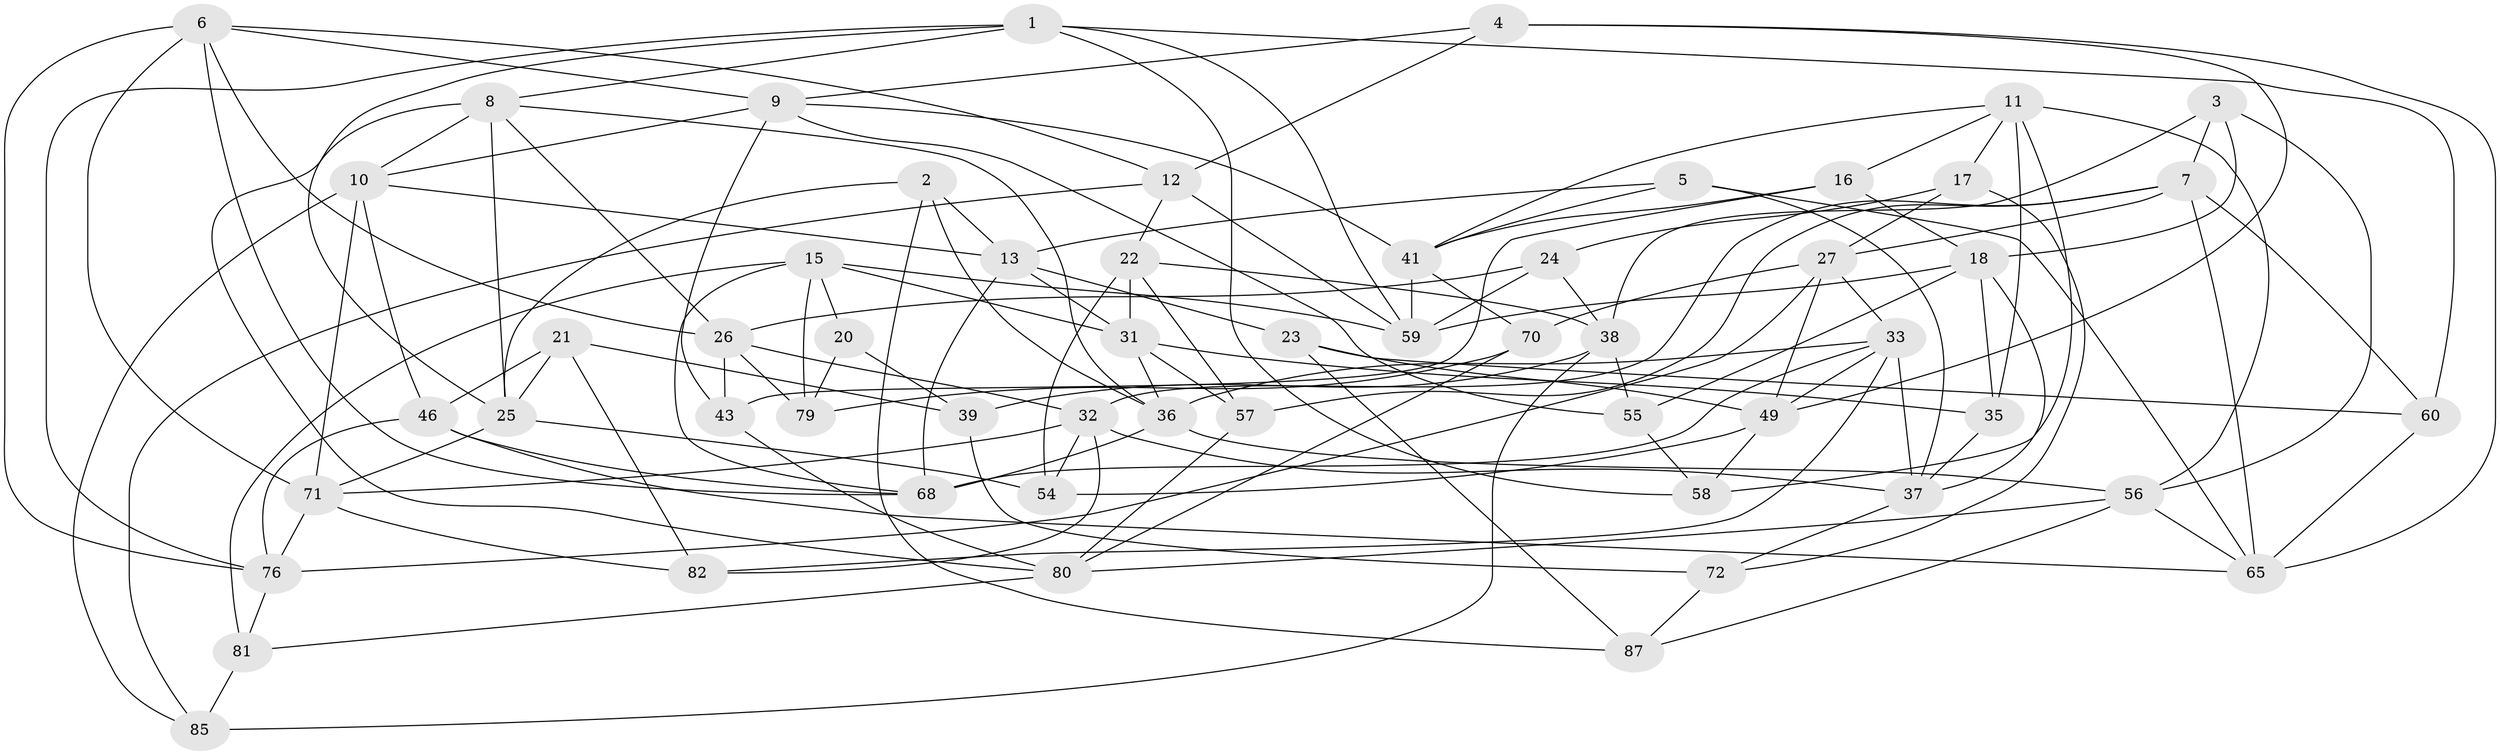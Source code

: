 // original degree distribution, {4: 1.0}
// Generated by graph-tools (version 1.1) at 2025/11/02/27/25 16:11:46]
// undirected, 56 vertices, 141 edges
graph export_dot {
graph [start="1"]
  node [color=gray90,style=filled];
  1 [super="+86"];
  2;
  3;
  4;
  5;
  6 [super="+73"];
  7 [super="+48"];
  8 [super="+47"];
  9 [super="+88"];
  10 [super="+19"];
  11 [super="+14"];
  12 [super="+66"];
  13 [super="+61"];
  15 [super="+28"];
  16;
  17;
  18 [super="+42"];
  20;
  21 [super="+62"];
  22 [super="+44"];
  23;
  24;
  25 [super="+30"];
  26 [super="+78"];
  27 [super="+29"];
  31 [super="+34"];
  32 [super="+52"];
  33 [super="+64"];
  35;
  36 [super="+50"];
  37 [super="+45"];
  38 [super="+53"];
  39 [super="+40"];
  41 [super="+83"];
  43;
  46 [super="+51"];
  49 [super="+69"];
  54;
  55;
  56 [super="+67"];
  57;
  58;
  59 [super="+63"];
  60;
  65 [super="+75"];
  68 [super="+89"];
  70;
  71 [super="+74"];
  72;
  76 [super="+77"];
  79;
  80 [super="+84"];
  81;
  82;
  85;
  87;
  1 -- 59;
  1 -- 58;
  1 -- 60;
  1 -- 76;
  1 -- 25;
  1 -- 8;
  2 -- 87;
  2 -- 25;
  2 -- 13;
  2 -- 36;
  3 -- 56;
  3 -- 38;
  3 -- 18;
  3 -- 7;
  4 -- 12;
  4 -- 65;
  4 -- 9;
  4 -- 49;
  5 -- 65;
  5 -- 13;
  5 -- 37;
  5 -- 41;
  6 -- 76;
  6 -- 68;
  6 -- 9;
  6 -- 26;
  6 -- 12;
  6 -- 71;
  7 -- 57;
  7 -- 32;
  7 -- 27;
  7 -- 60;
  7 -- 65;
  8 -- 10;
  8 -- 26;
  8 -- 25;
  8 -- 80;
  8 -- 36;
  9 -- 43;
  9 -- 55;
  9 -- 10;
  9 -- 41;
  10 -- 46;
  10 -- 85;
  10 -- 13;
  10 -- 71;
  11 -- 35;
  11 -- 56;
  11 -- 16;
  11 -- 17;
  11 -- 58;
  11 -- 41;
  12 -- 22 [weight=2];
  12 -- 85;
  12 -- 59;
  13 -- 23;
  13 -- 31;
  13 -- 68;
  15 -- 20;
  15 -- 59;
  15 -- 81;
  15 -- 31;
  15 -- 79;
  15 -- 68;
  16 -- 43;
  16 -- 18;
  16 -- 41;
  17 -- 24;
  17 -- 72;
  17 -- 27;
  18 -- 59;
  18 -- 35;
  18 -- 55;
  18 -- 37;
  20 -- 39 [weight=2];
  20 -- 79;
  21 -- 25;
  21 -- 82;
  21 -- 46 [weight=2];
  21 -- 39 [weight=2];
  22 -- 38;
  22 -- 54;
  22 -- 57;
  22 -- 31;
  23 -- 60;
  23 -- 87;
  23 -- 49;
  24 -- 59;
  24 -- 26;
  24 -- 38;
  25 -- 71;
  25 -- 54;
  26 -- 79;
  26 -- 43;
  26 -- 32;
  27 -- 70;
  27 -- 33;
  27 -- 49;
  27 -- 76;
  31 -- 35;
  31 -- 57;
  31 -- 36;
  32 -- 82;
  32 -- 54;
  32 -- 37;
  32 -- 71;
  33 -- 82;
  33 -- 36;
  33 -- 37;
  33 -- 49;
  33 -- 68;
  35 -- 37;
  36 -- 56;
  36 -- 68;
  37 -- 72;
  38 -- 85;
  38 -- 39;
  38 -- 55;
  39 -- 72;
  41 -- 70;
  41 -- 59;
  43 -- 80;
  46 -- 65;
  46 -- 76;
  46 -- 68;
  49 -- 58;
  49 -- 54;
  55 -- 58;
  56 -- 87;
  56 -- 80;
  56 -- 65;
  57 -- 80;
  60 -- 65;
  70 -- 79;
  70 -- 80;
  71 -- 76;
  71 -- 82;
  72 -- 87;
  76 -- 81;
  80 -- 81;
  81 -- 85;
}
